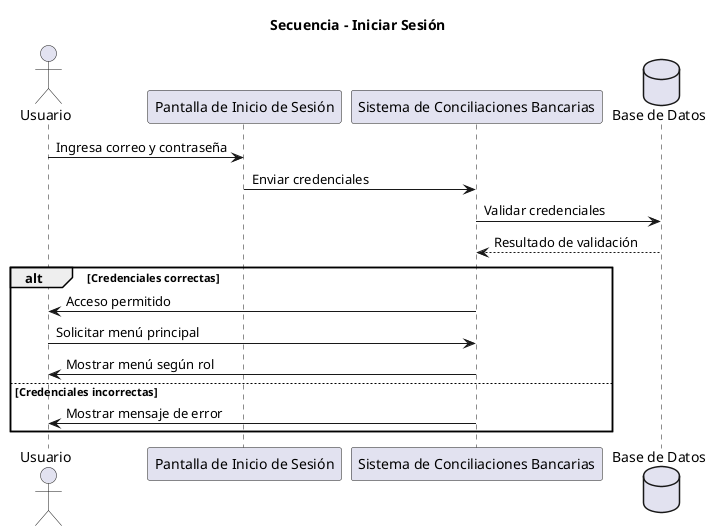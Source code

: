 @startuml IniciarSesion
title Secuencia - Iniciar Sesión

actor Usuario
participant "Pantalla de Inicio de Sesión" as Pantalla
participant "Sistema de Conciliaciones Bancarias" as Sistema
database "Base de Datos" as BD

Usuario -> Pantalla: Ingresa correo y contraseña
Pantalla -> Sistema: Enviar credenciales
Sistema -> BD: Validar credenciales
BD --> Sistema: Resultado de validación
alt Credenciales correctas
    Sistema -> Usuario: Acceso permitido
    Usuario -> Sistema: Solicitar menú principal
    Sistema -> Usuario: Mostrar menú según rol
else Credenciales incorrectas
    Sistema -> Usuario: Mostrar mensaje de error
end

@enduml